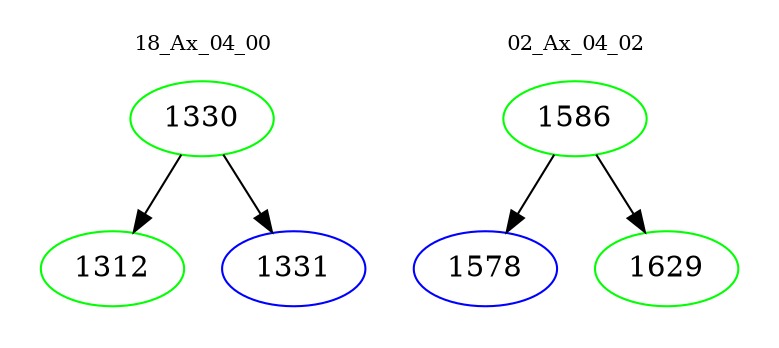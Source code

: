 digraph{
subgraph cluster_0 {
color = white
label = "18_Ax_04_00";
fontsize=10;
T0_1330 [label="1330", color="green"]
T0_1330 -> T0_1312 [color="black"]
T0_1312 [label="1312", color="green"]
T0_1330 -> T0_1331 [color="black"]
T0_1331 [label="1331", color="blue"]
}
subgraph cluster_1 {
color = white
label = "02_Ax_04_02";
fontsize=10;
T1_1586 [label="1586", color="green"]
T1_1586 -> T1_1578 [color="black"]
T1_1578 [label="1578", color="blue"]
T1_1586 -> T1_1629 [color="black"]
T1_1629 [label="1629", color="green"]
}
}
